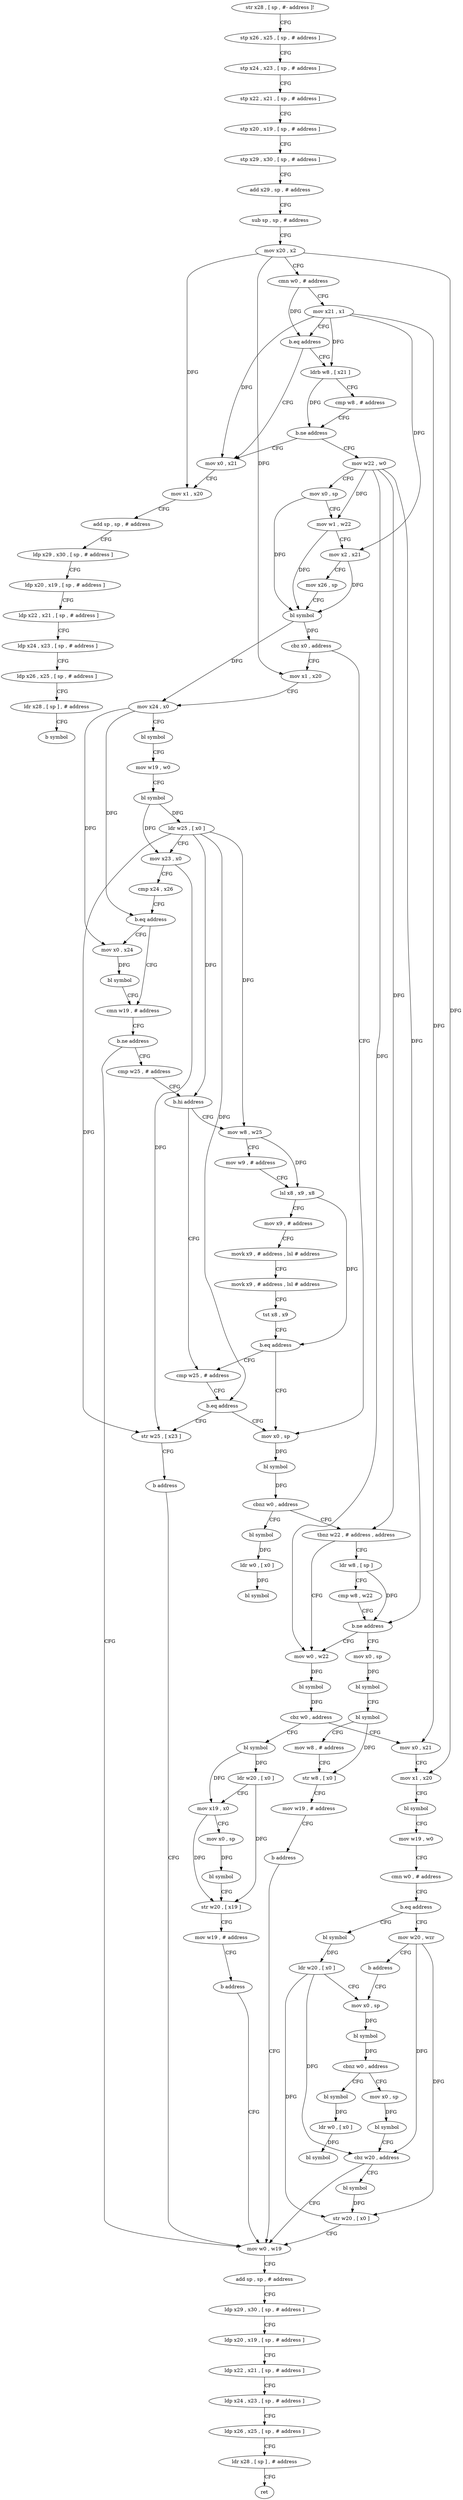 digraph "func" {
"4355364" [label = "str x28 , [ sp , #- address ]!" ]
"4355368" [label = "stp x26 , x25 , [ sp , # address ]" ]
"4355372" [label = "stp x24 , x23 , [ sp , # address ]" ]
"4355376" [label = "stp x22 , x21 , [ sp , # address ]" ]
"4355380" [label = "stp x20 , x19 , [ sp , # address ]" ]
"4355384" [label = "stp x29 , x30 , [ sp , # address ]" ]
"4355388" [label = "add x29 , sp , # address" ]
"4355392" [label = "sub sp , sp , # address" ]
"4355396" [label = "mov x20 , x2" ]
"4355400" [label = "cmn w0 , # address" ]
"4355404" [label = "mov x21 , x1" ]
"4355408" [label = "b.eq address" ]
"4355424" [label = "mov x0 , x21" ]
"4355412" [label = "ldrb w8 , [ x21 ]" ]
"4355428" [label = "mov x1 , x20" ]
"4355432" [label = "add sp , sp , # address" ]
"4355436" [label = "ldp x29 , x30 , [ sp , # address ]" ]
"4355440" [label = "ldp x20 , x19 , [ sp , # address ]" ]
"4355444" [label = "ldp x22 , x21 , [ sp , # address ]" ]
"4355448" [label = "ldp x24 , x23 , [ sp , # address ]" ]
"4355452" [label = "ldp x26 , x25 , [ sp , # address ]" ]
"4355456" [label = "ldr x28 , [ sp ] , # address" ]
"4355460" [label = "b symbol" ]
"4355416" [label = "cmp w8 , # address" ]
"4355420" [label = "b.ne address" ]
"4355464" [label = "mov w22 , w0" ]
"4355468" [label = "mov x0 , sp" ]
"4355472" [label = "mov w1 , w22" ]
"4355476" [label = "mov x2 , x21" ]
"4355480" [label = "mov x26 , sp" ]
"4355484" [label = "bl symbol" ]
"4355488" [label = "cbz x0 , address" ]
"4355584" [label = "mov x0 , sp" ]
"4355492" [label = "mov x1 , x20" ]
"4355588" [label = "bl symbol" ]
"4355592" [label = "cbnz w0 , address" ]
"4355808" [label = "bl symbol" ]
"4355596" [label = "tbnz w22 , # address , address" ]
"4355496" [label = "mov x24 , x0" ]
"4355500" [label = "bl symbol" ]
"4355504" [label = "mov w19 , w0" ]
"4355508" [label = "bl symbol" ]
"4355512" [label = "ldr w25 , [ x0 ]" ]
"4355516" [label = "mov x23 , x0" ]
"4355520" [label = "cmp x24 , x26" ]
"4355524" [label = "b.eq address" ]
"4355536" [label = "cmn w19 , # address" ]
"4355528" [label = "mov x0 , x24" ]
"4355812" [label = "ldr w0 , [ x0 ]" ]
"4355816" [label = "bl symbol" ]
"4355640" [label = "mov w0 , w22" ]
"4355600" [label = "ldr w8 , [ sp ]" ]
"4355540" [label = "b.ne address" ]
"4355772" [label = "mov w0 , w19" ]
"4355544" [label = "cmp w25 , # address" ]
"4355532" [label = "bl symbol" ]
"4355644" [label = "bl symbol" ]
"4355648" [label = "cbz w0 , address" ]
"4355684" [label = "mov x0 , x21" ]
"4355652" [label = "bl symbol" ]
"4355604" [label = "cmp w8 , w22" ]
"4355608" [label = "b.ne address" ]
"4355612" [label = "mov x0 , sp" ]
"4355776" [label = "add sp , sp , # address" ]
"4355780" [label = "ldp x29 , x30 , [ sp , # address ]" ]
"4355784" [label = "ldp x20 , x19 , [ sp , # address ]" ]
"4355788" [label = "ldp x22 , x21 , [ sp , # address ]" ]
"4355792" [label = "ldp x24 , x23 , [ sp , # address ]" ]
"4355796" [label = "ldp x26 , x25 , [ sp , # address ]" ]
"4355800" [label = "ldr x28 , [ sp ] , # address" ]
"4355804" [label = "ret" ]
"4355548" [label = "b.hi address" ]
"4355716" [label = "cmp w25 , # address" ]
"4355552" [label = "mov w8 , w25" ]
"4355688" [label = "mov x1 , x20" ]
"4355692" [label = "bl symbol" ]
"4355696" [label = "mov w19 , w0" ]
"4355700" [label = "cmn w0 , # address" ]
"4355704" [label = "b.eq address" ]
"4355732" [label = "bl symbol" ]
"4355708" [label = "mov w20 , wzr" ]
"4355656" [label = "ldr w20 , [ x0 ]" ]
"4355660" [label = "mov x19 , x0" ]
"4355664" [label = "mov x0 , sp" ]
"4355668" [label = "bl symbol" ]
"4355672" [label = "str w20 , [ x19 ]" ]
"4355676" [label = "mov w19 , # address" ]
"4355680" [label = "b address" ]
"4355616" [label = "bl symbol" ]
"4355620" [label = "bl symbol" ]
"4355624" [label = "mov w8 , # address" ]
"4355628" [label = "str w8 , [ x0 ]" ]
"4355632" [label = "mov w19 , # address" ]
"4355636" [label = "b address" ]
"4355720" [label = "b.eq address" ]
"4355724" [label = "str w25 , [ x23 ]" ]
"4355556" [label = "mov w9 , # address" ]
"4355560" [label = "lsl x8 , x9 , x8" ]
"4355564" [label = "mov x9 , # address" ]
"4355568" [label = "movk x9 , # address , lsl # address" ]
"4355572" [label = "movk x9 , # address , lsl # address" ]
"4355576" [label = "tst x8 , x9" ]
"4355580" [label = "b.eq address" ]
"4355736" [label = "ldr w20 , [ x0 ]" ]
"4355740" [label = "mov x0 , sp" ]
"4355712" [label = "b address" ]
"4355728" [label = "b address" ]
"4355820" [label = "bl symbol" ]
"4355824" [label = "ldr w0 , [ x0 ]" ]
"4355828" [label = "bl symbol" ]
"4355752" [label = "mov x0 , sp" ]
"4355756" [label = "bl symbol" ]
"4355760" [label = "cbz w20 , address" ]
"4355764" [label = "bl symbol" ]
"4355744" [label = "bl symbol" ]
"4355748" [label = "cbnz w0 , address" ]
"4355768" [label = "str w20 , [ x0 ]" ]
"4355364" -> "4355368" [ label = "CFG" ]
"4355368" -> "4355372" [ label = "CFG" ]
"4355372" -> "4355376" [ label = "CFG" ]
"4355376" -> "4355380" [ label = "CFG" ]
"4355380" -> "4355384" [ label = "CFG" ]
"4355384" -> "4355388" [ label = "CFG" ]
"4355388" -> "4355392" [ label = "CFG" ]
"4355392" -> "4355396" [ label = "CFG" ]
"4355396" -> "4355400" [ label = "CFG" ]
"4355396" -> "4355428" [ label = "DFG" ]
"4355396" -> "4355492" [ label = "DFG" ]
"4355396" -> "4355688" [ label = "DFG" ]
"4355400" -> "4355404" [ label = "CFG" ]
"4355400" -> "4355408" [ label = "DFG" ]
"4355404" -> "4355408" [ label = "CFG" ]
"4355404" -> "4355424" [ label = "DFG" ]
"4355404" -> "4355412" [ label = "DFG" ]
"4355404" -> "4355476" [ label = "DFG" ]
"4355404" -> "4355684" [ label = "DFG" ]
"4355408" -> "4355424" [ label = "CFG" ]
"4355408" -> "4355412" [ label = "CFG" ]
"4355424" -> "4355428" [ label = "CFG" ]
"4355412" -> "4355416" [ label = "CFG" ]
"4355412" -> "4355420" [ label = "DFG" ]
"4355428" -> "4355432" [ label = "CFG" ]
"4355432" -> "4355436" [ label = "CFG" ]
"4355436" -> "4355440" [ label = "CFG" ]
"4355440" -> "4355444" [ label = "CFG" ]
"4355444" -> "4355448" [ label = "CFG" ]
"4355448" -> "4355452" [ label = "CFG" ]
"4355452" -> "4355456" [ label = "CFG" ]
"4355456" -> "4355460" [ label = "CFG" ]
"4355416" -> "4355420" [ label = "CFG" ]
"4355420" -> "4355464" [ label = "CFG" ]
"4355420" -> "4355424" [ label = "CFG" ]
"4355464" -> "4355468" [ label = "CFG" ]
"4355464" -> "4355472" [ label = "DFG" ]
"4355464" -> "4355596" [ label = "DFG" ]
"4355464" -> "4355640" [ label = "DFG" ]
"4355464" -> "4355608" [ label = "DFG" ]
"4355468" -> "4355472" [ label = "CFG" ]
"4355468" -> "4355484" [ label = "DFG" ]
"4355472" -> "4355476" [ label = "CFG" ]
"4355472" -> "4355484" [ label = "DFG" ]
"4355476" -> "4355480" [ label = "CFG" ]
"4355476" -> "4355484" [ label = "DFG" ]
"4355480" -> "4355484" [ label = "CFG" ]
"4355484" -> "4355488" [ label = "DFG" ]
"4355484" -> "4355496" [ label = "DFG" ]
"4355488" -> "4355584" [ label = "CFG" ]
"4355488" -> "4355492" [ label = "CFG" ]
"4355584" -> "4355588" [ label = "DFG" ]
"4355492" -> "4355496" [ label = "CFG" ]
"4355588" -> "4355592" [ label = "DFG" ]
"4355592" -> "4355808" [ label = "CFG" ]
"4355592" -> "4355596" [ label = "CFG" ]
"4355808" -> "4355812" [ label = "DFG" ]
"4355596" -> "4355640" [ label = "CFG" ]
"4355596" -> "4355600" [ label = "CFG" ]
"4355496" -> "4355500" [ label = "CFG" ]
"4355496" -> "4355524" [ label = "DFG" ]
"4355496" -> "4355528" [ label = "DFG" ]
"4355500" -> "4355504" [ label = "CFG" ]
"4355504" -> "4355508" [ label = "CFG" ]
"4355508" -> "4355512" [ label = "DFG" ]
"4355508" -> "4355516" [ label = "DFG" ]
"4355512" -> "4355516" [ label = "CFG" ]
"4355512" -> "4355548" [ label = "DFG" ]
"4355512" -> "4355720" [ label = "DFG" ]
"4355512" -> "4355552" [ label = "DFG" ]
"4355512" -> "4355724" [ label = "DFG" ]
"4355516" -> "4355520" [ label = "CFG" ]
"4355516" -> "4355724" [ label = "DFG" ]
"4355520" -> "4355524" [ label = "CFG" ]
"4355524" -> "4355536" [ label = "CFG" ]
"4355524" -> "4355528" [ label = "CFG" ]
"4355536" -> "4355540" [ label = "CFG" ]
"4355528" -> "4355532" [ label = "DFG" ]
"4355812" -> "4355816" [ label = "DFG" ]
"4355640" -> "4355644" [ label = "DFG" ]
"4355600" -> "4355604" [ label = "CFG" ]
"4355600" -> "4355608" [ label = "DFG" ]
"4355540" -> "4355772" [ label = "CFG" ]
"4355540" -> "4355544" [ label = "CFG" ]
"4355772" -> "4355776" [ label = "CFG" ]
"4355544" -> "4355548" [ label = "CFG" ]
"4355532" -> "4355536" [ label = "CFG" ]
"4355644" -> "4355648" [ label = "DFG" ]
"4355648" -> "4355684" [ label = "CFG" ]
"4355648" -> "4355652" [ label = "CFG" ]
"4355684" -> "4355688" [ label = "CFG" ]
"4355652" -> "4355656" [ label = "DFG" ]
"4355652" -> "4355660" [ label = "DFG" ]
"4355604" -> "4355608" [ label = "CFG" ]
"4355608" -> "4355640" [ label = "CFG" ]
"4355608" -> "4355612" [ label = "CFG" ]
"4355612" -> "4355616" [ label = "DFG" ]
"4355776" -> "4355780" [ label = "CFG" ]
"4355780" -> "4355784" [ label = "CFG" ]
"4355784" -> "4355788" [ label = "CFG" ]
"4355788" -> "4355792" [ label = "CFG" ]
"4355792" -> "4355796" [ label = "CFG" ]
"4355796" -> "4355800" [ label = "CFG" ]
"4355800" -> "4355804" [ label = "CFG" ]
"4355548" -> "4355716" [ label = "CFG" ]
"4355548" -> "4355552" [ label = "CFG" ]
"4355716" -> "4355720" [ label = "CFG" ]
"4355552" -> "4355556" [ label = "CFG" ]
"4355552" -> "4355560" [ label = "DFG" ]
"4355688" -> "4355692" [ label = "CFG" ]
"4355692" -> "4355696" [ label = "CFG" ]
"4355696" -> "4355700" [ label = "CFG" ]
"4355700" -> "4355704" [ label = "CFG" ]
"4355704" -> "4355732" [ label = "CFG" ]
"4355704" -> "4355708" [ label = "CFG" ]
"4355732" -> "4355736" [ label = "DFG" ]
"4355708" -> "4355712" [ label = "CFG" ]
"4355708" -> "4355760" [ label = "DFG" ]
"4355708" -> "4355768" [ label = "DFG" ]
"4355656" -> "4355660" [ label = "CFG" ]
"4355656" -> "4355672" [ label = "DFG" ]
"4355660" -> "4355664" [ label = "CFG" ]
"4355660" -> "4355672" [ label = "DFG" ]
"4355664" -> "4355668" [ label = "DFG" ]
"4355668" -> "4355672" [ label = "CFG" ]
"4355672" -> "4355676" [ label = "CFG" ]
"4355676" -> "4355680" [ label = "CFG" ]
"4355680" -> "4355772" [ label = "CFG" ]
"4355616" -> "4355620" [ label = "CFG" ]
"4355620" -> "4355624" [ label = "CFG" ]
"4355620" -> "4355628" [ label = "DFG" ]
"4355624" -> "4355628" [ label = "CFG" ]
"4355628" -> "4355632" [ label = "CFG" ]
"4355632" -> "4355636" [ label = "CFG" ]
"4355636" -> "4355772" [ label = "CFG" ]
"4355720" -> "4355584" [ label = "CFG" ]
"4355720" -> "4355724" [ label = "CFG" ]
"4355724" -> "4355728" [ label = "CFG" ]
"4355556" -> "4355560" [ label = "CFG" ]
"4355560" -> "4355564" [ label = "CFG" ]
"4355560" -> "4355580" [ label = "DFG" ]
"4355564" -> "4355568" [ label = "CFG" ]
"4355568" -> "4355572" [ label = "CFG" ]
"4355572" -> "4355576" [ label = "CFG" ]
"4355576" -> "4355580" [ label = "CFG" ]
"4355580" -> "4355716" [ label = "CFG" ]
"4355580" -> "4355584" [ label = "CFG" ]
"4355736" -> "4355740" [ label = "CFG" ]
"4355736" -> "4355760" [ label = "DFG" ]
"4355736" -> "4355768" [ label = "DFG" ]
"4355740" -> "4355744" [ label = "DFG" ]
"4355712" -> "4355740" [ label = "CFG" ]
"4355728" -> "4355772" [ label = "CFG" ]
"4355820" -> "4355824" [ label = "DFG" ]
"4355824" -> "4355828" [ label = "DFG" ]
"4355752" -> "4355756" [ label = "DFG" ]
"4355756" -> "4355760" [ label = "CFG" ]
"4355760" -> "4355772" [ label = "CFG" ]
"4355760" -> "4355764" [ label = "CFG" ]
"4355764" -> "4355768" [ label = "DFG" ]
"4355744" -> "4355748" [ label = "DFG" ]
"4355748" -> "4355820" [ label = "CFG" ]
"4355748" -> "4355752" [ label = "CFG" ]
"4355768" -> "4355772" [ label = "CFG" ]
}
